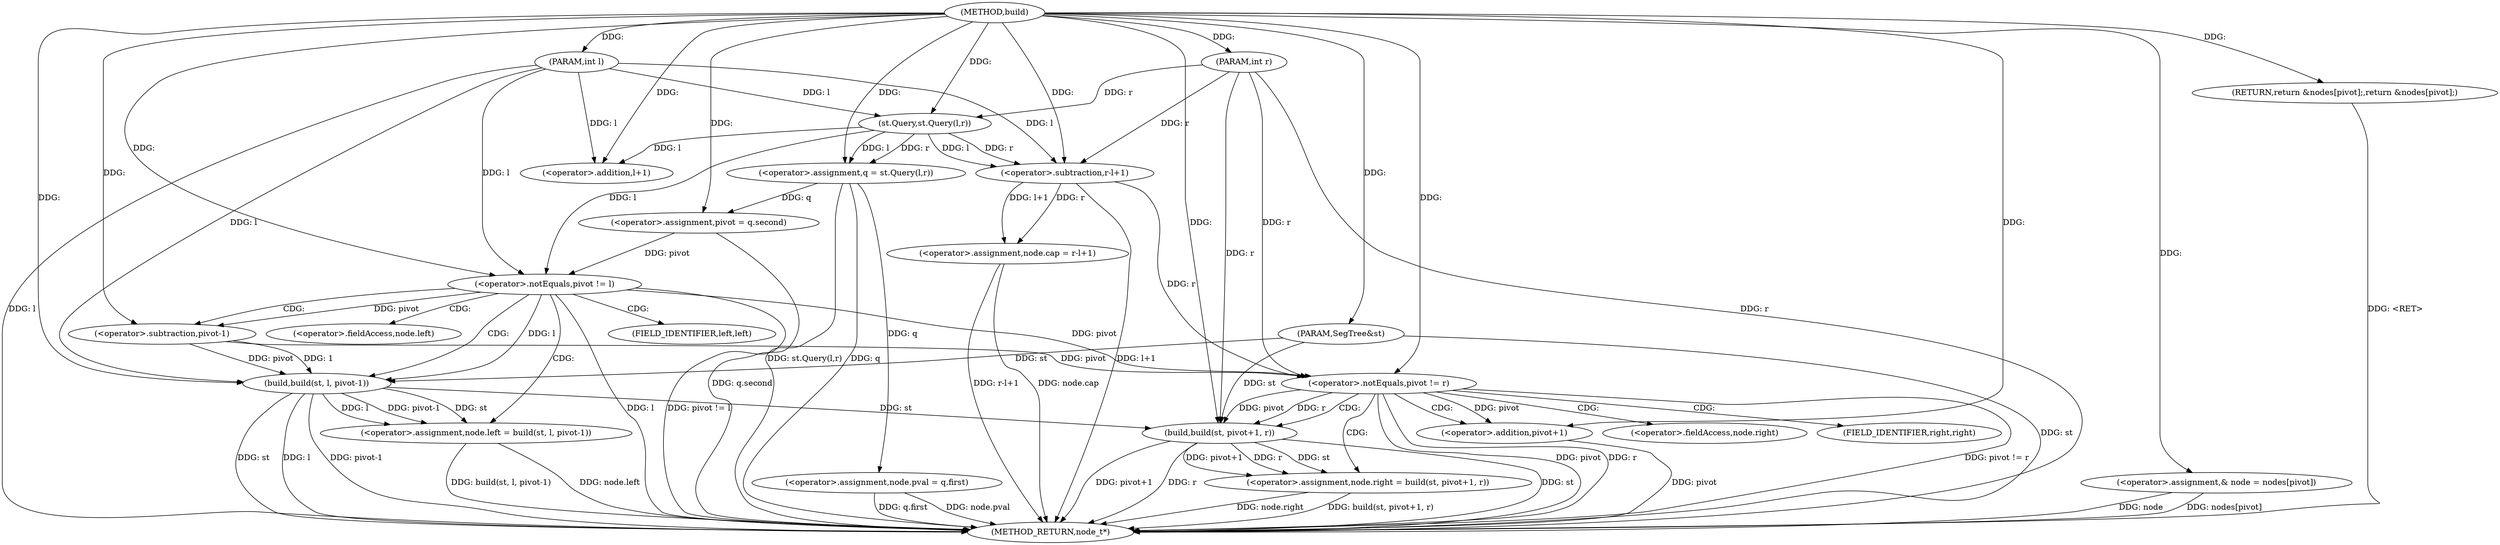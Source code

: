 digraph "build" {  
"1000509" [label = "(METHOD,build)" ]
"1000581" [label = "(METHOD_RETURN,node_t*)" ]
"1000510" [label = "(PARAM,SegTree&st)" ]
"1000511" [label = "(PARAM,int l)" ]
"1000512" [label = "(PARAM,int r)" ]
"1000515" [label = "(<operator>.assignment,q = st.Query(l,r))" ]
"1000521" [label = "(<operator>.assignment,pivot = q.second)" ]
"1000527" [label = "(<operator>.assignment,& node = nodes[pivot])" ]
"1000532" [label = "(<operator>.assignment,node.cap = r-l+1)" ]
"1000541" [label = "(<operator>.assignment,node.pval = q.first)" ]
"1000576" [label = "(RETURN,return &nodes[pivot];,return &nodes[pivot];)" ]
"1000549" [label = "(<operator>.notEquals,pivot != l)" ]
"1000552" [label = "(<operator>.assignment,node.left = build(st, l, pivot-1))" ]
"1000563" [label = "(<operator>.notEquals,pivot != r)" ]
"1000566" [label = "(<operator>.assignment,node.right = build(st, pivot+1, r))" ]
"1000517" [label = "(st.Query,st.Query(l,r))" ]
"1000536" [label = "(<operator>.subtraction,r-l+1)" ]
"1000538" [label = "(<operator>.addition,l+1)" ]
"1000556" [label = "(build,build(st, l, pivot-1))" ]
"1000570" [label = "(build,build(st, pivot+1, r))" ]
"1000559" [label = "(<operator>.subtraction,pivot-1)" ]
"1000572" [label = "(<operator>.addition,pivot+1)" ]
"1000553" [label = "(<operator>.fieldAccess,node.left)" ]
"1000567" [label = "(<operator>.fieldAccess,node.right)" ]
"1000555" [label = "(FIELD_IDENTIFIER,left,left)" ]
"1000569" [label = "(FIELD_IDENTIFIER,right,right)" ]
  "1000576" -> "1000581"  [ label = "DDG: <RET>"] 
  "1000510" -> "1000581"  [ label = "DDG: st"] 
  "1000511" -> "1000581"  [ label = "DDG: l"] 
  "1000512" -> "1000581"  [ label = "DDG: r"] 
  "1000515" -> "1000581"  [ label = "DDG: q"] 
  "1000515" -> "1000581"  [ label = "DDG: st.Query(l,r)"] 
  "1000521" -> "1000581"  [ label = "DDG: q.second"] 
  "1000527" -> "1000581"  [ label = "DDG: node"] 
  "1000527" -> "1000581"  [ label = "DDG: nodes[pivot]"] 
  "1000532" -> "1000581"  [ label = "DDG: node.cap"] 
  "1000536" -> "1000581"  [ label = "DDG: l+1"] 
  "1000532" -> "1000581"  [ label = "DDG: r-l+1"] 
  "1000541" -> "1000581"  [ label = "DDG: node.pval"] 
  "1000541" -> "1000581"  [ label = "DDG: q.first"] 
  "1000549" -> "1000581"  [ label = "DDG: l"] 
  "1000549" -> "1000581"  [ label = "DDG: pivot != l"] 
  "1000552" -> "1000581"  [ label = "DDG: node.left"] 
  "1000556" -> "1000581"  [ label = "DDG: st"] 
  "1000556" -> "1000581"  [ label = "DDG: l"] 
  "1000556" -> "1000581"  [ label = "DDG: pivot-1"] 
  "1000552" -> "1000581"  [ label = "DDG: build(st, l, pivot-1)"] 
  "1000563" -> "1000581"  [ label = "DDG: pivot"] 
  "1000563" -> "1000581"  [ label = "DDG: r"] 
  "1000563" -> "1000581"  [ label = "DDG: pivot != r"] 
  "1000566" -> "1000581"  [ label = "DDG: node.right"] 
  "1000570" -> "1000581"  [ label = "DDG: st"] 
  "1000572" -> "1000581"  [ label = "DDG: pivot"] 
  "1000570" -> "1000581"  [ label = "DDG: pivot+1"] 
  "1000570" -> "1000581"  [ label = "DDG: r"] 
  "1000566" -> "1000581"  [ label = "DDG: build(st, pivot+1, r)"] 
  "1000509" -> "1000510"  [ label = "DDG: "] 
  "1000509" -> "1000511"  [ label = "DDG: "] 
  "1000509" -> "1000512"  [ label = "DDG: "] 
  "1000517" -> "1000515"  [ label = "DDG: l"] 
  "1000517" -> "1000515"  [ label = "DDG: r"] 
  "1000515" -> "1000521"  [ label = "DDG: q"] 
  "1000536" -> "1000532"  [ label = "DDG: r"] 
  "1000536" -> "1000532"  [ label = "DDG: l+1"] 
  "1000515" -> "1000541"  [ label = "DDG: q"] 
  "1000509" -> "1000576"  [ label = "DDG: "] 
  "1000509" -> "1000515"  [ label = "DDG: "] 
  "1000509" -> "1000521"  [ label = "DDG: "] 
  "1000509" -> "1000527"  [ label = "DDG: "] 
  "1000556" -> "1000552"  [ label = "DDG: l"] 
  "1000556" -> "1000552"  [ label = "DDG: pivot-1"] 
  "1000556" -> "1000552"  [ label = "DDG: st"] 
  "1000570" -> "1000566"  [ label = "DDG: st"] 
  "1000570" -> "1000566"  [ label = "DDG: pivot+1"] 
  "1000570" -> "1000566"  [ label = "DDG: r"] 
  "1000511" -> "1000517"  [ label = "DDG: l"] 
  "1000509" -> "1000517"  [ label = "DDG: "] 
  "1000512" -> "1000517"  [ label = "DDG: r"] 
  "1000517" -> "1000536"  [ label = "DDG: r"] 
  "1000512" -> "1000536"  [ label = "DDG: r"] 
  "1000509" -> "1000536"  [ label = "DDG: "] 
  "1000517" -> "1000536"  [ label = "DDG: l"] 
  "1000511" -> "1000536"  [ label = "DDG: l"] 
  "1000521" -> "1000549"  [ label = "DDG: pivot"] 
  "1000509" -> "1000549"  [ label = "DDG: "] 
  "1000511" -> "1000549"  [ label = "DDG: l"] 
  "1000517" -> "1000549"  [ label = "DDG: l"] 
  "1000549" -> "1000563"  [ label = "DDG: pivot"] 
  "1000559" -> "1000563"  [ label = "DDG: pivot"] 
  "1000509" -> "1000563"  [ label = "DDG: "] 
  "1000536" -> "1000563"  [ label = "DDG: r"] 
  "1000512" -> "1000563"  [ label = "DDG: r"] 
  "1000517" -> "1000538"  [ label = "DDG: l"] 
  "1000511" -> "1000538"  [ label = "DDG: l"] 
  "1000509" -> "1000538"  [ label = "DDG: "] 
  "1000510" -> "1000556"  [ label = "DDG: st"] 
  "1000509" -> "1000556"  [ label = "DDG: "] 
  "1000549" -> "1000556"  [ label = "DDG: l"] 
  "1000511" -> "1000556"  [ label = "DDG: l"] 
  "1000559" -> "1000556"  [ label = "DDG: pivot"] 
  "1000559" -> "1000556"  [ label = "DDG: 1"] 
  "1000556" -> "1000570"  [ label = "DDG: st"] 
  "1000510" -> "1000570"  [ label = "DDG: st"] 
  "1000509" -> "1000570"  [ label = "DDG: "] 
  "1000563" -> "1000570"  [ label = "DDG: pivot"] 
  "1000563" -> "1000570"  [ label = "DDG: r"] 
  "1000512" -> "1000570"  [ label = "DDG: r"] 
  "1000549" -> "1000559"  [ label = "DDG: pivot"] 
  "1000509" -> "1000559"  [ label = "DDG: "] 
  "1000563" -> "1000572"  [ label = "DDG: pivot"] 
  "1000509" -> "1000572"  [ label = "DDG: "] 
  "1000549" -> "1000553"  [ label = "CDG: "] 
  "1000549" -> "1000555"  [ label = "CDG: "] 
  "1000549" -> "1000552"  [ label = "CDG: "] 
  "1000549" -> "1000559"  [ label = "CDG: "] 
  "1000549" -> "1000556"  [ label = "CDG: "] 
  "1000563" -> "1000570"  [ label = "CDG: "] 
  "1000563" -> "1000569"  [ label = "CDG: "] 
  "1000563" -> "1000572"  [ label = "CDG: "] 
  "1000563" -> "1000566"  [ label = "CDG: "] 
  "1000563" -> "1000567"  [ label = "CDG: "] 
}

